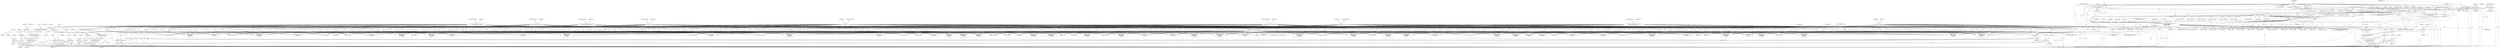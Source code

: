 digraph "0_file_447558595a3650db2886cd2f416ad0beba965801@pointer" {
"1001033" [label="(Call,p->h + off)"];
"1000376" [label="(Call,off = (int32_t)((q->hl[1]<<24)|(q->hl[0]<<16)|\n\t\t\t\t\t\t (q->hl[3]<<8)|(q->hl[2])))"];
"1000378" [label="(Call,(int32_t)((q->hl[1]<<24)|(q->hl[0]<<16)|\n\t\t\t\t\t\t (q->hl[3]<<8)|(q->hl[2])))"];
"1000380" [label="(Call,(q->hl[1]<<24)|(q->hl[0]<<16)|\n\t\t\t\t\t\t (q->hl[3]<<8)|(q->hl[2]))"];
"1000381" [label="(Call,q->hl[1]<<24)"];
"1000388" [label="(Call,(q->hl[0]<<16)|\n\t\t\t\t\t\t (q->hl[3]<<8)|(q->hl[2]))"];
"1000389" [label="(Call,q->hl[0]<<16)"];
"1000396" [label="(Call,(q->hl[3]<<8)|(q->hl[2]))"];
"1000397" [label="(Call,q->hl[3]<<8)"];
"1000252" [label="(Call,off = q->h)"];
"1000225" [label="(Call,off = m->in_offset)"];
"1000305" [label="(Call,off = (int32_t)((q->hl[0]<<24)|(q->hl[1]<<16)|\n\t\t\t\t\t\t (q->hl[2]<<8)|(q->hl[3])))"];
"1000307" [label="(Call,(int32_t)((q->hl[0]<<24)|(q->hl[1]<<16)|\n\t\t\t\t\t\t (q->hl[2]<<8)|(q->hl[3])))"];
"1000309" [label="(Call,(q->hl[0]<<24)|(q->hl[1]<<16)|\n\t\t\t\t\t\t (q->hl[2]<<8)|(q->hl[3]))"];
"1000310" [label="(Call,q->hl[0]<<24)"];
"1000317" [label="(Call,(q->hl[1]<<16)|\n\t\t\t\t\t\t (q->hl[2]<<8)|(q->hl[3]))"];
"1000318" [label="(Call,q->hl[1]<<16)"];
"1000325" [label="(Call,(q->hl[2]<<8)|(q->hl[3]))"];
"1000326" [label="(Call,q->hl[2]<<8)"];
"1000341" [label="(Call,off = (int32_t)((q->hl[3]<<24)|(q->hl[2]<<16)|\n\t\t\t\t\t\t (q->hl[1]<<8)|(q->hl[0])))"];
"1000343" [label="(Call,(int32_t)((q->hl[3]<<24)|(q->hl[2]<<16)|\n\t\t\t\t\t\t (q->hl[1]<<8)|(q->hl[0])))"];
"1000345" [label="(Call,(q->hl[3]<<24)|(q->hl[2]<<16)|\n\t\t\t\t\t\t (q->hl[1]<<8)|(q->hl[0]))"];
"1000346" [label="(Call,q->hl[3]<<24)"];
"1000353" [label="(Call,(q->hl[2]<<16)|\n\t\t\t\t\t\t (q->hl[1]<<8)|(q->hl[0]))"];
"1000354" [label="(Call,q->hl[2]<<16)"];
"1000361" [label="(Call,(q->hl[1]<<8)|(q->hl[0]))"];
"1000362" [label="(Call,q->hl[1]<<8)"];
"1000418" [label="(Call,fprintf(stderr, \"indirect offs=%u\n\", off))"];
"1000193" [label="(Call,fprintf(stderr, \"mget(type=%d, flag=%x, offset=%u, o=%zu, \"\n\t\t    \"nbytes=%zu, count=%u)\n\", m->type, m->flag, offset, o,\n\t\t    nbytes, count))"];
"1000158" [label="(Call,mcopy(ms, p, m->type, m->flag & INDIR, s, (uint32_t)(offset + o),\n\t    (uint32_t)nbytes, count))"];
"1000104" [label="(MethodParameterIn,struct magic_set *ms)"];
"1000137" [label="(Call,*p = &ms->ms_value)"];
"1000164" [label="(Call,m->flag & INDIR)"];
"1000105" [label="(MethodParameterIn,const unsigned char *s)"];
"1000170" [label="(Call,(uint32_t)(offset + o))"];
"1000120" [label="(Call,offset = ms->offset)"];
"1000108" [label="(MethodParameterIn,size_t o)"];
"1000175" [label="(Call,(uint32_t)nbytes)"];
"1000107" [label="(MethodParameterIn,size_t nbytes)"];
"1000126" [label="(Call,count = m->str_range)"];
"1000245" [label="(Call,off = q->b)"];
"1000278" [label="(Call,off = (short)((q->hs[1]<<8)|(q->hs[0])))"];
"1000280" [label="(Call,(short)((q->hs[1]<<8)|(q->hs[0])))"];
"1000282" [label="(Call,(q->hs[1]<<8)|(q->hs[0]))"];
"1000283" [label="(Call,q->hs[1]<<8)"];
"1000259" [label="(Call,off = (short)((q->hs[0]<<8)|(q->hs[1])))"];
"1000261" [label="(Call,(short)((q->hs[0]<<8)|(q->hs[1])))"];
"1000263" [label="(Call,(q->hs[0]<<8)|(q->hs[1]))"];
"1000264" [label="(Call,q->hs[0]<<8)"];
"1000297" [label="(Call,off = q->l)"];
"1000292" [label="(Identifier,q)"];
"1002474" [label="(Call,nbytes < (offset + 4))"];
"1000326" [label="(Call,q->hl[2]<<8)"];
"1001006" [label="(Call,p->h & off)"];
"1001192" [label="(Call,(int32_t)((p->hl[0]<<24)|\n\t\t\t\t\t\t\t (p->hl[1]<<16)|\n\t\t\t\t\t\t\t (p->hl[2]<<8)|\n\t\t\t\t\t\t\t (p->hl[3])) ^\n\t\t\t\t\t\t off)"];
"1000243" [label="(Block,)"];
"1001956" [label="(Call,(int32_t)((p->hl[1]<<24)|\n\t\t\t\t\t\t\t (p->hl[0]<<16)|\n\t\t\t\t\t\t\t (p->hl[3]<<8)|\n\t\t\t\t\t\t\t (p->hl[2])) +\n\t\t\t\t\t\t off)"];
"1000128" [label="(Call,m->str_range)"];
"1002208" [label="(Call,p->l & off)"];
"1000311" [label="(Call,q->hl[0])"];
"1000362" [label="(Call,q->hl[1]<<8)"];
"1000257" [label="(ControlStructure,break;)"];
"1000273" [label="(Identifier,q)"];
"1000610" [label="(Call,(short)((p->hs[0]<<8)|\n\t\t\t\t\t\t\t (p->hs[1])) ^\n\t\t\t\t\t\t off)"];
"1000137" [label="(Call,*p = &ms->ms_value)"];
"1001098" [label="(Call,nbytes < (offset + 4))"];
"1000270" [label="(Literal,8)"];
"1000381" [label="(Call,q->hl[1]<<24)"];
"1000652" [label="(Call,(short)((p->hs[0]<<8)|\n\t\t\t\t\t\t\t (p->hs[1])) -\n\t\t\t\t\t\t off)"];
"1000380" [label="(Call,(q->hl[1]<<24)|(q->hl[0]<<16)|\n\t\t\t\t\t\t (q->hl[3]<<8)|(q->hl[2]))"];
"1000117" [label="(Block,)"];
"1002510" [label="(Call,nbytes < offset)"];
"1000210" [label="(Call,(void *)p)"];
"1000290" [label="(Call,q->hs[0])"];
"1000271" [label="(Call,q->hs[1])"];
"1000390" [label="(Call,q->hl[0])"];
"1000346" [label="(Call,q->hl[3]<<24)"];
"1001069" [label="(Call,p->h % off)"];
"1001459" [label="(Call,nbytes < offset)"];
"1002756" [label="(MethodReturn,RET)"];
"1000404" [label="(Call,q->hl[2])"];
"1002244" [label="(Call,p->l - off)"];
"1002706" [label="(Call,offset + o)"];
"1000511" [label="(Call,p->b / off)"];
"1000178" [label="(Identifier,count)"];
"1000410" [label="(ControlStructure,if ((ms->flags & MAGIC_DEBUG) != 0))"];
"1002672" [label="(Call,file_error(ms, 0, \"cannot find entry `%s'\", sbuf))"];
"1001667" [label="(Call,(int32_t)((p->hl[3]<<24)|\n\t\t\t\t\t\t\t (p->hl[2]<<16)|\n\t\t\t\t\t\t\t (p->hl[1]<<8)|\n\t\t\t\t\t\t\t (p->hl[0])) *\n\t\t\t\t\t\t off)"];
"1001519" [label="(Call,(int32_t)((p->hl[3]<<24)|\n\t\t\t\t\t\t\t (p->hl[2]<<16)|\n\t\t\t\t\t\t\t (p->hl[1]<<8)|\n\t\t\t\t\t\t\t (p->hl[0])) |\n\t\t\t\t\t\t off)"];
"1000146" [label="(Identifier,recursion_level)"];
"1000265" [label="(Call,q->hs[0])"];
"1000850" [label="(Call,(short)((p->hs[1]<<8)|\n\t\t\t\t\t\t\t (p->hs[0])) +\n\t\t\t\t\t\t off)"];
"1000233" [label="(Identifier,m)"];
"1000195" [label="(Literal,\"mget(type=%d, flag=%x, offset=%u, o=%zu, \"\n\t\t    \"nbytes=%zu, count=%u)\n\")"];
"1002623" [label="(Call,file_printf(ms, \"%s\", rbuf))"];
"1002608" [label="(Call,file_printf(ms, F(m->desc, \"%u\"), offset))"];
"1002233" [label="(Call,offset = p->l + off)"];
"1000306" [label="(Identifier,off)"];
"1002488" [label="(Call,offset + 8)"];
"1000170" [label="(Call,(uint32_t)(offset + o))"];
"1000484" [label="(Call,p->b + off)"];
"1000395" [label="(Literal,16)"];
"1002729" [label="(Call,file_printf(ms, \"%s\", m->desc))"];
"1000352" [label="(Literal,24)"];
"1002226" [label="(Call,p->l ^ off)"];
"1001095" [label="(Call,nbytes < offset)"];
"1001024" [label="(Call,p->h ^ off)"];
"1000227" [label="(Call,m->in_offset)"];
"1000568" [label="(Call,(short)((p->hs[0]<<8)|\n\t\t\t\t\t\t\t (p->hs[1])) &\n\t\t\t\t\t\t off)"];
"1001037" [label="(Identifier,off)"];
"1000325" [label="(Call,(q->hl[2]<<8)|(q->hl[3]))"];
"1000983" [label="(Call,nbytes < offset)"];
"1001340" [label="(Call,(int32_t)((p->hl[0]<<24)|\n\t\t\t\t\t\t\t (p->hl[1]<<16)|\n\t\t\t\t\t\t\t (p->hl[2]<<8)|\n\t\t\t\t\t\t\t (p->hl[3])) /\n\t\t\t\t\t\t off)"];
"1000126" [label="(Call,count = m->str_range)"];
"1000321" [label="(Identifier,q)"];
"1000319" [label="(Call,q->hl[1])"];
"1000247" [label="(Call,q->b)"];
"1001630" [label="(Call,(int32_t)((p->hl[3]<<24)|\n\t\t\t\t\t\t\t (p->hl[2]<<16)|\n\t\t\t\t\t\t\t (p->hl[1]<<8)|\n\t\t\t\t\t\t\t (p->hl[0])) -\n\t\t\t\t\t\t off)"];
"1002476" [label="(Call,offset + 4)"];
"1001825" [label="(Call,nbytes < (offset + 4))"];
"1000335" [label="(Identifier,q)"];
"1000177" [label="(Identifier,nbytes)"];
"1000297" [label="(Call,off = q->l)"];
"1000252" [label="(Call,off = q->h)"];
"1000398" [label="(Call,q->hl[3])"];
"1000371" [label="(Identifier,q)"];
"1002440" [label="(Call,offset + 1)"];
"1002217" [label="(Call,p->l | off)"];
"1000205" [label="(Identifier,count)"];
"1000206" [label="(Call,mdebug(offset, (char *)(void *)p, sizeof(union VALUETYPE)))"];
"1001118" [label="(Call,(int32_t)((p->hl[0]<<24)|\n\t\t\t\t\t\t\t (p->hl[1]<<16)|\n\t\t\t\t\t\t\t (p->hl[2]<<8)|\n\t\t\t\t\t\t\t (p->hl[3])) &\n\t\t\t\t\t\t off)"];
"1001060" [label="(Call,p->h / off)"];
"1001377" [label="(Call,(int32_t)((p->hl[0]<<24)|\n\t\t\t\t\t\t\t (p->hl[1]<<16)|\n\t\t\t\t\t\t\t (p->hl[2]<<8)|\n\t\t\t\t\t\t\t (p->hl[3])) %\n\t\t\t\t\t\t off)"];
"1000520" [label="(Call,p->b % off)"];
"1002104" [label="(Call,(int32_t)((p->hl[1]<<24)|\n\t\t\t\t\t\t\t (p->hl[0]<<16)|\n\t\t\t\t\t\t\t (p->hl[3]<<8)|\n\t\t\t\t\t\t\t (p->hl[2])) %\n\t\t\t\t\t\t off)"];
"1000120" [label="(Call,offset = ms->offset)"];
"1000161" [label="(Call,m->type)"];
"1000406" [label="(Identifier,q)"];
"1000164" [label="(Call,m->flag & INDIR)"];
"1000787" [label="(Call,(short)((p->hs[1]<<8)|\n\t\t\t\t\t\t\t (p->hs[0])) &\n\t\t\t\t\t\t off)"];
"1000457" [label="(Call,p->b & off)"];
"1000309" [label="(Call,(q->hl[0]<<24)|(q->hl[1]<<16)|\n\t\t\t\t\t\t (q->hl[2]<<8)|(q->hl[3]))"];
"1000160" [label="(Identifier,p)"];
"1000169" [label="(Identifier,s)"];
"1000631" [label="(Call,(short)((p->hs[0]<<8)|\n\t\t\t\t\t\t\t (p->hs[1])) +\n\t\t\t\t\t\t off)"];
"1000848" [label="(Call,offset = (short)((p->hs[1]<<8)|\n\t\t\t\t\t\t\t (p->hs[0])) +\n\t\t\t\t\t\t off)"];
"1002271" [label="(Call,p->l % off)"];
"1000548" [label="(Call,nbytes < (offset + 2))"];
"1000264" [label="(Call,q->hs[0]<<8)"];
"1000245" [label="(Call,off = q->b)"];
"1002438" [label="(Call,nbytes < (offset + 1))"];
"1002486" [label="(Call,nbytes < (offset + 8))"];
"1000341" [label="(Call,off = (int32_t)((q->hl[3]<<24)|(q->hl[2]<<16)|\n\t\t\t\t\t\t (q->hl[1]<<8)|(q->hl[0])))"];
"1002067" [label="(Call,(int32_t)((p->hl[1]<<24)|\n\t\t\t\t\t\t\t (p->hl[0]<<16)|\n\t\t\t\t\t\t\t (p->hl[3]<<8)|\n\t\t\t\t\t\t\t (p->hl[2])) /\n\t\t\t\t\t\t off)"];
"1002696" [label="(Call,match(ms, ml.magic, ml.nmagic, s, nbytes, offset + o,\n\t\t    mode, text, flip, recursion_level, printed_something,\n\t\t    need_separator, returnval))"];
"1001155" [label="(Call,(int32_t)((p->hl[0]<<24)|\n\t\t\t\t\t\t\t (p->hl[1]<<16)|\n\t\t\t\t\t\t\t (p->hl[2]<<8)|\n\t\t\t\t\t\t\t (p->hl[3])) |\n\t\t\t\t\t\t off)"];
"1000168" [label="(Identifier,INDIR)"];
"1001051" [label="(Call,p->h * off)"];
"1002188" [label="(Call,nbytes < (offset + 4))"];
"1001462" [label="(Call,nbytes < (offset + 4))"];
"1000149" [label="(Call,file_error(ms, 0, \"recursion nesting exceeded\"))"];
"1000400" [label="(Identifier,q)"];
"1001993" [label="(Call,(int32_t)((p->hl[1]<<24)|\n\t\t\t\t\t\t\t (p->hl[0]<<16)|\n\t\t\t\t\t\t\t (p->hl[3]<<8)|\n\t\t\t\t\t\t\t (p->hl[2])) -\n\t\t\t\t\t\t off)"];
"1000226" [label="(Identifier,off)"];
"1000365" [label="(Identifier,q)"];
"1000263" [label="(Call,(q->hs[0]<<8)|(q->hs[1]))"];
"1000343" [label="(Call,(int32_t)((q->hl[3]<<24)|(q->hl[2]<<16)|\n\t\t\t\t\t\t (q->hl[1]<<8)|(q->hl[0])))"];
"1000192" [label="(Block,)"];
"1002551" [label="(Call,s + offset)"];
"1000260" [label="(Identifier,off)"];
"1001227" [label="(Call,offset = (int32_t)((p->hl[0]<<24)|\n\t\t\t\t\t\t\t (p->hl[1]<<16)|\n\t\t\t\t\t\t\t (p->hl[2]<<8)|\n\t\t\t\t\t\t\t (p->hl[3])) +\n\t\t\t\t\t\t off)"];
"1000361" [label="(Call,(q->hl[1]<<8)|(q->hl[0]))"];
"1002518" [label="(Call,nbytes < offset)"];
"1002185" [label="(Call,nbytes < offset)"];
"1000378" [label="(Call,(int32_t)((q->hl[1]<<24)|(q->hl[0]<<16)|\n\t\t\t\t\t\t (q->hl[3]<<8)|(q->hl[2])))"];
"1000310" [label="(Call,q->hl[0]<<24)"];
"1001591" [label="(Call,offset = (int32_t)((p->hl[3]<<24)|\n\t\t\t\t\t\t\t (p->hl[2]<<16)|\n\t\t\t\t\t\t\t (p->hl[1]<<8)|\n\t\t\t\t\t\t\t (p->hl[0])) +\n\t\t\t\t\t\t off)"];
"1000318" [label="(Call,q->hl[1]<<16)"];
"1000279" [label="(Identifier,off)"];
"1000482" [label="(Call,offset = p->b + off)"];
"1000387" [label="(Literal,24)"];
"1000175" [label="(Call,(uint32_t)nbytes)"];
"1000250" [label="(ControlStructure,break;)"];
"1001556" [label="(Call,(int32_t)((p->hl[3]<<24)|\n\t\t\t\t\t\t\t (p->hl[2]<<16)|\n\t\t\t\t\t\t\t (p->hl[1]<<8)|\n\t\t\t\t\t\t\t (p->hl[0])) ^\n\t\t\t\t\t\t off)"];
"1002567" [label="(Call,fprintf(stderr, \"indirect @offs=%u[%d]\n\", offset, rv))"];
"1000437" [label="(Call,nbytes < (offset + 1))"];
"1000345" [label="(Call,(q->hl[3]<<24)|(q->hl[2]<<16)|\n\t\t\t\t\t\t (q->hl[1]<<8)|(q->hl[0]))"];
"1000475" [label="(Call,p->b ^ off)"];
"1000122" [label="(Call,ms->offset)"];
"1001033" [label="(Call,p->h + off)"];
"1002345" [label="(Call,offset += ms->c.li[cont_level-1].off)"];
"1002030" [label="(Call,(int32_t)((p->hl[1]<<24)|\n\t\t\t\t\t\t\t (p->hl[0]<<16)|\n\t\t\t\t\t\t\t (p->hl[3]<<8)|\n\t\t\t\t\t\t\t (p->hl[2])) *\n\t\t\t\t\t\t off)"];
"1001882" [label="(Call,(int32_t)((p->hl[1]<<24)|\n\t\t\t\t\t\t\t (p->hl[0]<<16)|\n\t\t\t\t\t\t\t (p->hl[3]<<8)|\n\t\t\t\t\t\t\t (p->hl[2])) |\n\t\t\t\t\t\t off)"];
"1001954" [label="(Call,offset = (int32_t)((p->hl[1]<<24)|\n\t\t\t\t\t\t\t (p->hl[0]<<16)|\n\t\t\t\t\t\t\t (p->hl[3]<<8)|\n\t\t\t\t\t\t\t (p->hl[2])) +\n\t\t\t\t\t\t off)"];
"1000360" [label="(Literal,16)"];
"1000767" [label="(Call,nbytes < (offset + 2))"];
"1000629" [label="(Call,offset = (short)((p->hs[0]<<8)|\n\t\t\t\t\t\t\t (p->hs[1])) +\n\t\t\t\t\t\t off)"];
"1000545" [label="(Call,nbytes < offset)"];
"1000157" [label="(Call,mcopy(ms, p, m->type, m->flag & INDIR, s, (uint32_t)(offset + o),\n\t    (uint32_t)nbytes, count) == -1)"];
"1000104" [label="(MethodParameterIn,struct magic_set *ms)"];
"1000934" [label="(Call,(short)((p->hs[1]<<8)|\n\t\t\t\t\t\t\t (p->hs[0])) %\n\t\t\t\t\t\t off)"];
"1000204" [label="(Identifier,nbytes)"];
"1000305" [label="(Call,off = (int32_t)((q->hl[0]<<24)|(q->hl[1]<<16)|\n\t\t\t\t\t\t (q->hl[2]<<8)|(q->hl[3])))"];
"1000829" [label="(Call,(short)((p->hs[1]<<8)|\n\t\t\t\t\t\t\t (p->hs[0])) ^\n\t\t\t\t\t\t off)"];
"1000108" [label="(MethodParameterIn,size_t o)"];
"1001822" [label="(Call,nbytes < offset)"];
"1000354" [label="(Call,q->hl[2]<<16)"];
"1002235" [label="(Call,p->l + off)"];
"1000289" [label="(Literal,8)"];
"1000409" [label="(ControlStructure,break;)"];
"1000376" [label="(Call,off = (int32_t)((q->hl[1]<<24)|(q->hl[0]<<16)|\n\t\t\t\t\t\t (q->hl[3]<<8)|(q->hl[2])))"];
"1002638" [label="(Call,nbytes < offset)"];
"1000299" [label="(Call,q->l)"];
"1000107" [label="(MethodParameterIn,size_t nbytes)"];
"1001229" [label="(Call,(int32_t)((p->hl[0]<<24)|\n\t\t\t\t\t\t\t (p->hl[1]<<16)|\n\t\t\t\t\t\t\t (p->hl[2]<<8)|\n\t\t\t\t\t\t\t (p->hl[3])) +\n\t\t\t\t\t\t off)"];
"1001704" [label="(Call,(int32_t)((p->hl[3]<<24)|\n\t\t\t\t\t\t\t (p->hl[2]<<16)|\n\t\t\t\t\t\t\t (p->hl[1]<<8)|\n\t\t\t\t\t\t\t (p->hl[0])) /\n\t\t\t\t\t\t off)"];
"1000421" [label="(Identifier,off)"];
"1000127" [label="(Identifier,count)"];
"1001015" [label="(Call,p->h | off)"];
"1000282" [label="(Call,(q->hs[1]<<8)|(q->hs[0]))"];
"1000347" [label="(Call,q->hl[3])"];
"1000329" [label="(Identifier,q)"];
"1000253" [label="(Identifier,off)"];
"1000338" [label="(ControlStructure,break;)"];
"1001845" [label="(Call,(int32_t)((p->hl[1]<<24)|\n\t\t\t\t\t\t\t (p->hl[0]<<16)|\n\t\t\t\t\t\t\t (p->hl[3]<<8)|\n\t\t\t\t\t\t\t (p->hl[2])) &\n\t\t\t\t\t\t off)"];
"1000283" [label="(Call,q->hs[1]<<8)"];
"1000368" [label="(Literal,8)"];
"1000280" [label="(Call,(short)((q->hs[1]<<8)|(q->hs[0])))"];
"1000715" [label="(Call,(short)((p->hs[0]<<8)|\n\t\t\t\t\t\t\t (p->hs[1])) %\n\t\t\t\t\t\t off)"];
"1000420" [label="(Literal,\"indirect offs=%u\n\")"];
"1000276" [label="(ControlStructure,break;)"];
"1000317" [label="(Call,(q->hl[1]<<16)|\n\t\t\t\t\t\t (q->hl[2]<<8)|(q->hl[3]))"];
"1000105" [label="(MethodParameterIn,const unsigned char *s)"];
"1000259" [label="(Call,off = (short)((q->hs[0]<<8)|(q->hs[1])))"];
"1000158" [label="(Call,mcopy(ms, p, m->type, m->flag & INDIR, s, (uint32_t)(offset + o),\n\t    (uint32_t)nbytes, count))"];
"1002262" [label="(Call,p->l / off)"];
"1001042" [label="(Call,p->h - off)"];
"1000403" [label="(Literal,8)"];
"1000389" [label="(Call,q->hl[0]<<16)"];
"1002748" [label="(Call,mconvert(ms, m, flip))"];
"1000121" [label="(Identifier,offset)"];
"1000342" [label="(Identifier,off)"];
"1000392" [label="(Identifier,q)"];
"1000324" [label="(Literal,16)"];
"1000369" [label="(Call,q->hl[0])"];
"1000254" [label="(Call,q->h)"];
"1000278" [label="(Call,off = (short)((q->hs[1]<<8)|(q->hs[0])))"];
"1000327" [label="(Call,q->hl[2])"];
"1000139" [label="(Call,&ms->ms_value)"];
"1002549" [label="(Call,file_softmagic(ms, s + offset, nbytes - offset,\n\t\t    BINTEST, text))"];
"1000388" [label="(Call,(q->hl[0]<<16)|\n\t\t\t\t\t\t (q->hl[3]<<8)|(q->hl[2]))"];
"1002554" [label="(Call,nbytes - offset)"];
"1000913" [label="(Call,(short)((p->hs[1]<<8)|\n\t\t\t\t\t\t\t (p->hs[0])) /\n\t\t\t\t\t\t off)"];
"1000382" [label="(Call,q->hl[1])"];
"1000307" [label="(Call,(int32_t)((q->hl[0]<<24)|(q->hl[1]<<16)|\n\t\t\t\t\t\t (q->hl[2]<<8)|(q->hl[3])))"];
"1000196" [label="(Call,m->type)"];
"1001741" [label="(Call,(int32_t)((p->hl[3]<<24)|\n\t\t\t\t\t\t\t (p->hl[2]<<16)|\n\t\t\t\t\t\t\t (p->hl[1]<<8)|\n\t\t\t\t\t\t\t (p->hl[0])) %\n\t\t\t\t\t\t off)"];
"1000355" [label="(Call,q->hl[2])"];
"1000374" [label="(ControlStructure,break;)"];
"1000316" [label="(Literal,24)"];
"1001593" [label="(Call,(int32_t)((p->hl[3]<<24)|\n\t\t\t\t\t\t\t (p->hl[2]<<16)|\n\t\t\t\t\t\t\t (p->hl[1]<<8)|\n\t\t\t\t\t\t\t (p->hl[0])) +\n\t\t\t\t\t\t off)"];
"1000246" [label="(Identifier,off)"];
"1001034" [label="(Call,p->h)"];
"1002498" [label="(Call,nbytes < (offset + m->vallen))"];
"1000424" [label="(Identifier,in_type)"];
"1001919" [label="(Call,(int32_t)((p->hl[1]<<24)|\n\t\t\t\t\t\t\t (p->hl[0]<<16)|\n\t\t\t\t\t\t\t (p->hl[3]<<8)|\n\t\t\t\t\t\t\t (p->hl[2])) ^\n\t\t\t\t\t\t off)"];
"1000223" [label="(Block,)"];
"1000194" [label="(Identifier,stderr)"];
"1000332" [label="(Literal,8)"];
"1000180" [label="(Literal,1)"];
"1000284" [label="(Call,q->hs[1])"];
"1000225" [label="(Call,off = m->in_offset)"];
"1000502" [label="(Call,p->b * off)"];
"1000694" [label="(Call,(short)((p->hs[0]<<8)|\n\t\t\t\t\t\t\t (p->hs[1])) /\n\t\t\t\t\t\t off)"];
"1002664" [label="(Call,file_magicfind(ms, sbuf, &ml))"];
"1000295" [label="(ControlStructure,break;)"];
"1000165" [label="(Call,m->flag)"];
"1000466" [label="(Call,p->b | off)"];
"1000871" [label="(Call,(short)((p->hs[1]<<8)|\n\t\t\t\t\t\t\t (p->hs[0])) -\n\t\t\t\t\t\t off)"];
"1000353" [label="(Call,(q->hl[2]<<16)|\n\t\t\t\t\t\t (q->hl[1]<<8)|(q->hl[0]))"];
"1000418" [label="(Call,fprintf(stderr, \"indirect offs=%u\n\", off))"];
"1000589" [label="(Call,(short)((p->hs[0]<<8)|\n\t\t\t\t\t\t\t (p->hs[1])) |\n\t\t\t\t\t\t off)"];
"1002253" [label="(Call,p->l * off)"];
"1000138" [label="(Identifier,p)"];
"1000203" [label="(Identifier,o)"];
"1000298" [label="(Identifier,off)"];
"1001303" [label="(Call,(int32_t)((p->hl[0]<<24)|\n\t\t\t\t\t\t\t (p->hl[1]<<16)|\n\t\t\t\t\t\t\t (p->hl[2]<<8)|\n\t\t\t\t\t\t\t (p->hl[3])) *\n\t\t\t\t\t\t off)"];
"1000892" [label="(Call,(short)((p->hs[1]<<8)|\n\t\t\t\t\t\t\t (p->hs[0])) *\n\t\t\t\t\t\t off)"];
"1001266" [label="(Call,(int32_t)((p->hl[0]<<24)|\n\t\t\t\t\t\t\t (p->hl[1]<<16)|\n\t\t\t\t\t\t\t (p->hl[2]<<8)|\n\t\t\t\t\t\t\t (p->hl[3])) -\n\t\t\t\t\t\t off)"];
"1000396" [label="(Call,(q->hl[3]<<8)|(q->hl[2]))"];
"1000419" [label="(Identifier,stderr)"];
"1002390" [label="(Call,mcopy(ms, p, m->type, 0, s, offset, nbytes, count))"];
"1002450" [label="(Call,nbytes < (offset + 2))"];
"1000207" [label="(Identifier,offset)"];
"1000159" [label="(Identifier,ms)"];
"1000764" [label="(Call,nbytes < offset)"];
"1000377" [label="(Identifier,off)"];
"1000986" [label="(Call,nbytes < (offset + 2))"];
"1000397" [label="(Call,q->hl[3]<<8)"];
"1000202" [label="(Identifier,offset)"];
"1002452" [label="(Call,offset + 2)"];
"1001482" [label="(Call,(int32_t)((p->hl[3]<<24)|\n\t\t\t\t\t\t\t (p->hl[2]<<16)|\n\t\t\t\t\t\t\t (p->hl[1]<<8)|\n\t\t\t\t\t\t\t (p->hl[0])) &\n\t\t\t\t\t\t off)"];
"1000493" [label="(Call,p->b - off)"];
"1000808" [label="(Call,(short)((p->hs[1]<<8)|\n\t\t\t\t\t\t\t (p->hs[0])) |\n\t\t\t\t\t\t off)"];
"1000434" [label="(Call,nbytes < offset)"];
"1001031" [label="(Call,offset = p->h + off)"];
"1000261" [label="(Call,(short)((q->hs[0]<<8)|(q->hs[1])))"];
"1000357" [label="(Identifier,q)"];
"1000333" [label="(Call,q->hl[3])"];
"1000218" [label="(Call,m->flag & INDIR)"];
"1000673" [label="(Call,(short)((p->hs[0]<<8)|\n\t\t\t\t\t\t\t (p->hs[1])) *\n\t\t\t\t\t\t off)"];
"1002306" [label="(Call,offset >>  0)"];
"1000172" [label="(Call,offset + o)"];
"1002500" [label="(Call,offset + m->vallen)"];
"1000199" [label="(Call,m->flag)"];
"1000363" [label="(Call,q->hl[1])"];
"1000193" [label="(Call,fprintf(stderr, \"mget(type=%d, flag=%x, offset=%u, o=%zu, \"\n\t\t    \"nbytes=%zu, count=%u)\n\", m->type, m->flag, offset, o,\n\t\t    nbytes, count))"];
"1002384" [label="(Call,fprintf(stderr, \"indirect +offs=%u\n\", offset))"];
"1000302" [label="(ControlStructure,break;)"];
"1002371" [label="(Call,fprintf(stderr,\n\t\t\t\t\t    \"indirect *zero* offset\n\"))"];
"1001033" -> "1001031"  [label="AST: "];
"1001033" -> "1001037"  [label="CFG: "];
"1001034" -> "1001033"  [label="AST: "];
"1001037" -> "1001033"  [label="AST: "];
"1001031" -> "1001033"  [label="CFG: "];
"1001033" -> "1002756"  [label="DDG: "];
"1001033" -> "1002756"  [label="DDG: "];
"1000376" -> "1001033"  [label="DDG: "];
"1000252" -> "1001033"  [label="DDG: "];
"1000225" -> "1001033"  [label="DDG: "];
"1000305" -> "1001033"  [label="DDG: "];
"1000341" -> "1001033"  [label="DDG: "];
"1000418" -> "1001033"  [label="DDG: "];
"1000245" -> "1001033"  [label="DDG: "];
"1000278" -> "1001033"  [label="DDG: "];
"1000259" -> "1001033"  [label="DDG: "];
"1000297" -> "1001033"  [label="DDG: "];
"1000376" -> "1000243"  [label="AST: "];
"1000376" -> "1000378"  [label="CFG: "];
"1000377" -> "1000376"  [label="AST: "];
"1000378" -> "1000376"  [label="AST: "];
"1000409" -> "1000376"  [label="CFG: "];
"1000376" -> "1002756"  [label="DDG: "];
"1000376" -> "1002756"  [label="DDG: "];
"1000378" -> "1000376"  [label="DDG: "];
"1000376" -> "1000418"  [label="DDG: "];
"1000376" -> "1000457"  [label="DDG: "];
"1000376" -> "1000466"  [label="DDG: "];
"1000376" -> "1000475"  [label="DDG: "];
"1000376" -> "1000482"  [label="DDG: "];
"1000376" -> "1000484"  [label="DDG: "];
"1000376" -> "1000493"  [label="DDG: "];
"1000376" -> "1000502"  [label="DDG: "];
"1000376" -> "1000511"  [label="DDG: "];
"1000376" -> "1000520"  [label="DDG: "];
"1000376" -> "1000568"  [label="DDG: "];
"1000376" -> "1000589"  [label="DDG: "];
"1000376" -> "1000610"  [label="DDG: "];
"1000376" -> "1000629"  [label="DDG: "];
"1000376" -> "1000631"  [label="DDG: "];
"1000376" -> "1000652"  [label="DDG: "];
"1000376" -> "1000673"  [label="DDG: "];
"1000376" -> "1000694"  [label="DDG: "];
"1000376" -> "1000715"  [label="DDG: "];
"1000376" -> "1000787"  [label="DDG: "];
"1000376" -> "1000808"  [label="DDG: "];
"1000376" -> "1000829"  [label="DDG: "];
"1000376" -> "1000848"  [label="DDG: "];
"1000376" -> "1000850"  [label="DDG: "];
"1000376" -> "1000871"  [label="DDG: "];
"1000376" -> "1000892"  [label="DDG: "];
"1000376" -> "1000913"  [label="DDG: "];
"1000376" -> "1000934"  [label="DDG: "];
"1000376" -> "1001006"  [label="DDG: "];
"1000376" -> "1001015"  [label="DDG: "];
"1000376" -> "1001024"  [label="DDG: "];
"1000376" -> "1001031"  [label="DDG: "];
"1000376" -> "1001042"  [label="DDG: "];
"1000376" -> "1001051"  [label="DDG: "];
"1000376" -> "1001060"  [label="DDG: "];
"1000376" -> "1001069"  [label="DDG: "];
"1000376" -> "1001118"  [label="DDG: "];
"1000376" -> "1001155"  [label="DDG: "];
"1000376" -> "1001192"  [label="DDG: "];
"1000376" -> "1001227"  [label="DDG: "];
"1000376" -> "1001229"  [label="DDG: "];
"1000376" -> "1001266"  [label="DDG: "];
"1000376" -> "1001303"  [label="DDG: "];
"1000376" -> "1001340"  [label="DDG: "];
"1000376" -> "1001377"  [label="DDG: "];
"1000376" -> "1001482"  [label="DDG: "];
"1000376" -> "1001519"  [label="DDG: "];
"1000376" -> "1001556"  [label="DDG: "];
"1000376" -> "1001591"  [label="DDG: "];
"1000376" -> "1001593"  [label="DDG: "];
"1000376" -> "1001630"  [label="DDG: "];
"1000376" -> "1001667"  [label="DDG: "];
"1000376" -> "1001704"  [label="DDG: "];
"1000376" -> "1001741"  [label="DDG: "];
"1000376" -> "1001845"  [label="DDG: "];
"1000376" -> "1001882"  [label="DDG: "];
"1000376" -> "1001919"  [label="DDG: "];
"1000376" -> "1001954"  [label="DDG: "];
"1000376" -> "1001956"  [label="DDG: "];
"1000376" -> "1001993"  [label="DDG: "];
"1000376" -> "1002030"  [label="DDG: "];
"1000376" -> "1002067"  [label="DDG: "];
"1000376" -> "1002104"  [label="DDG: "];
"1000376" -> "1002208"  [label="DDG: "];
"1000376" -> "1002217"  [label="DDG: "];
"1000376" -> "1002226"  [label="DDG: "];
"1000376" -> "1002233"  [label="DDG: "];
"1000376" -> "1002235"  [label="DDG: "];
"1000376" -> "1002244"  [label="DDG: "];
"1000376" -> "1002253"  [label="DDG: "];
"1000376" -> "1002262"  [label="DDG: "];
"1000376" -> "1002271"  [label="DDG: "];
"1000378" -> "1000380"  [label="CFG: "];
"1000379" -> "1000378"  [label="AST: "];
"1000380" -> "1000378"  [label="AST: "];
"1000378" -> "1002756"  [label="DDG: "];
"1000380" -> "1000378"  [label="DDG: "];
"1000380" -> "1000378"  [label="DDG: "];
"1000380" -> "1000388"  [label="CFG: "];
"1000381" -> "1000380"  [label="AST: "];
"1000388" -> "1000380"  [label="AST: "];
"1000380" -> "1002756"  [label="DDG: "];
"1000380" -> "1002756"  [label="DDG: "];
"1000381" -> "1000380"  [label="DDG: "];
"1000381" -> "1000380"  [label="DDG: "];
"1000388" -> "1000380"  [label="DDG: "];
"1000388" -> "1000380"  [label="DDG: "];
"1000381" -> "1000387"  [label="CFG: "];
"1000382" -> "1000381"  [label="AST: "];
"1000387" -> "1000381"  [label="AST: "];
"1000392" -> "1000381"  [label="CFG: "];
"1000381" -> "1002756"  [label="DDG: "];
"1000388" -> "1000396"  [label="CFG: "];
"1000389" -> "1000388"  [label="AST: "];
"1000396" -> "1000388"  [label="AST: "];
"1000388" -> "1002756"  [label="DDG: "];
"1000388" -> "1002756"  [label="DDG: "];
"1000389" -> "1000388"  [label="DDG: "];
"1000389" -> "1000388"  [label="DDG: "];
"1000396" -> "1000388"  [label="DDG: "];
"1000396" -> "1000388"  [label="DDG: "];
"1000389" -> "1000395"  [label="CFG: "];
"1000390" -> "1000389"  [label="AST: "];
"1000395" -> "1000389"  [label="AST: "];
"1000400" -> "1000389"  [label="CFG: "];
"1000389" -> "1002756"  [label="DDG: "];
"1000396" -> "1000404"  [label="CFG: "];
"1000397" -> "1000396"  [label="AST: "];
"1000404" -> "1000396"  [label="AST: "];
"1000396" -> "1002756"  [label="DDG: "];
"1000396" -> "1002756"  [label="DDG: "];
"1000397" -> "1000396"  [label="DDG: "];
"1000397" -> "1000396"  [label="DDG: "];
"1000397" -> "1000403"  [label="CFG: "];
"1000398" -> "1000397"  [label="AST: "];
"1000403" -> "1000397"  [label="AST: "];
"1000406" -> "1000397"  [label="CFG: "];
"1000397" -> "1002756"  [label="DDG: "];
"1000252" -> "1000243"  [label="AST: "];
"1000252" -> "1000254"  [label="CFG: "];
"1000253" -> "1000252"  [label="AST: "];
"1000254" -> "1000252"  [label="AST: "];
"1000257" -> "1000252"  [label="CFG: "];
"1000252" -> "1002756"  [label="DDG: "];
"1000252" -> "1002756"  [label="DDG: "];
"1000252" -> "1000418"  [label="DDG: "];
"1000252" -> "1000457"  [label="DDG: "];
"1000252" -> "1000466"  [label="DDG: "];
"1000252" -> "1000475"  [label="DDG: "];
"1000252" -> "1000482"  [label="DDG: "];
"1000252" -> "1000484"  [label="DDG: "];
"1000252" -> "1000493"  [label="DDG: "];
"1000252" -> "1000502"  [label="DDG: "];
"1000252" -> "1000511"  [label="DDG: "];
"1000252" -> "1000520"  [label="DDG: "];
"1000252" -> "1000568"  [label="DDG: "];
"1000252" -> "1000589"  [label="DDG: "];
"1000252" -> "1000610"  [label="DDG: "];
"1000252" -> "1000629"  [label="DDG: "];
"1000252" -> "1000631"  [label="DDG: "];
"1000252" -> "1000652"  [label="DDG: "];
"1000252" -> "1000673"  [label="DDG: "];
"1000252" -> "1000694"  [label="DDG: "];
"1000252" -> "1000715"  [label="DDG: "];
"1000252" -> "1000787"  [label="DDG: "];
"1000252" -> "1000808"  [label="DDG: "];
"1000252" -> "1000829"  [label="DDG: "];
"1000252" -> "1000848"  [label="DDG: "];
"1000252" -> "1000850"  [label="DDG: "];
"1000252" -> "1000871"  [label="DDG: "];
"1000252" -> "1000892"  [label="DDG: "];
"1000252" -> "1000913"  [label="DDG: "];
"1000252" -> "1000934"  [label="DDG: "];
"1000252" -> "1001006"  [label="DDG: "];
"1000252" -> "1001015"  [label="DDG: "];
"1000252" -> "1001024"  [label="DDG: "];
"1000252" -> "1001031"  [label="DDG: "];
"1000252" -> "1001042"  [label="DDG: "];
"1000252" -> "1001051"  [label="DDG: "];
"1000252" -> "1001060"  [label="DDG: "];
"1000252" -> "1001069"  [label="DDG: "];
"1000252" -> "1001118"  [label="DDG: "];
"1000252" -> "1001155"  [label="DDG: "];
"1000252" -> "1001192"  [label="DDG: "];
"1000252" -> "1001227"  [label="DDG: "];
"1000252" -> "1001229"  [label="DDG: "];
"1000252" -> "1001266"  [label="DDG: "];
"1000252" -> "1001303"  [label="DDG: "];
"1000252" -> "1001340"  [label="DDG: "];
"1000252" -> "1001377"  [label="DDG: "];
"1000252" -> "1001482"  [label="DDG: "];
"1000252" -> "1001519"  [label="DDG: "];
"1000252" -> "1001556"  [label="DDG: "];
"1000252" -> "1001591"  [label="DDG: "];
"1000252" -> "1001593"  [label="DDG: "];
"1000252" -> "1001630"  [label="DDG: "];
"1000252" -> "1001667"  [label="DDG: "];
"1000252" -> "1001704"  [label="DDG: "];
"1000252" -> "1001741"  [label="DDG: "];
"1000252" -> "1001845"  [label="DDG: "];
"1000252" -> "1001882"  [label="DDG: "];
"1000252" -> "1001919"  [label="DDG: "];
"1000252" -> "1001954"  [label="DDG: "];
"1000252" -> "1001956"  [label="DDG: "];
"1000252" -> "1001993"  [label="DDG: "];
"1000252" -> "1002030"  [label="DDG: "];
"1000252" -> "1002067"  [label="DDG: "];
"1000252" -> "1002104"  [label="DDG: "];
"1000252" -> "1002208"  [label="DDG: "];
"1000252" -> "1002217"  [label="DDG: "];
"1000252" -> "1002226"  [label="DDG: "];
"1000252" -> "1002233"  [label="DDG: "];
"1000252" -> "1002235"  [label="DDG: "];
"1000252" -> "1002244"  [label="DDG: "];
"1000252" -> "1002253"  [label="DDG: "];
"1000252" -> "1002262"  [label="DDG: "];
"1000252" -> "1002271"  [label="DDG: "];
"1000225" -> "1000223"  [label="AST: "];
"1000225" -> "1000227"  [label="CFG: "];
"1000226" -> "1000225"  [label="AST: "];
"1000227" -> "1000225"  [label="AST: "];
"1000233" -> "1000225"  [label="CFG: "];
"1000225" -> "1002756"  [label="DDG: "];
"1000225" -> "1002756"  [label="DDG: "];
"1000225" -> "1000418"  [label="DDG: "];
"1000225" -> "1000457"  [label="DDG: "];
"1000225" -> "1000466"  [label="DDG: "];
"1000225" -> "1000475"  [label="DDG: "];
"1000225" -> "1000482"  [label="DDG: "];
"1000225" -> "1000484"  [label="DDG: "];
"1000225" -> "1000493"  [label="DDG: "];
"1000225" -> "1000502"  [label="DDG: "];
"1000225" -> "1000511"  [label="DDG: "];
"1000225" -> "1000520"  [label="DDG: "];
"1000225" -> "1000568"  [label="DDG: "];
"1000225" -> "1000589"  [label="DDG: "];
"1000225" -> "1000610"  [label="DDG: "];
"1000225" -> "1000629"  [label="DDG: "];
"1000225" -> "1000631"  [label="DDG: "];
"1000225" -> "1000652"  [label="DDG: "];
"1000225" -> "1000673"  [label="DDG: "];
"1000225" -> "1000694"  [label="DDG: "];
"1000225" -> "1000715"  [label="DDG: "];
"1000225" -> "1000787"  [label="DDG: "];
"1000225" -> "1000808"  [label="DDG: "];
"1000225" -> "1000829"  [label="DDG: "];
"1000225" -> "1000848"  [label="DDG: "];
"1000225" -> "1000850"  [label="DDG: "];
"1000225" -> "1000871"  [label="DDG: "];
"1000225" -> "1000892"  [label="DDG: "];
"1000225" -> "1000913"  [label="DDG: "];
"1000225" -> "1000934"  [label="DDG: "];
"1000225" -> "1001006"  [label="DDG: "];
"1000225" -> "1001015"  [label="DDG: "];
"1000225" -> "1001024"  [label="DDG: "];
"1000225" -> "1001031"  [label="DDG: "];
"1000225" -> "1001042"  [label="DDG: "];
"1000225" -> "1001051"  [label="DDG: "];
"1000225" -> "1001060"  [label="DDG: "];
"1000225" -> "1001069"  [label="DDG: "];
"1000225" -> "1001118"  [label="DDG: "];
"1000225" -> "1001155"  [label="DDG: "];
"1000225" -> "1001192"  [label="DDG: "];
"1000225" -> "1001227"  [label="DDG: "];
"1000225" -> "1001229"  [label="DDG: "];
"1000225" -> "1001266"  [label="DDG: "];
"1000225" -> "1001303"  [label="DDG: "];
"1000225" -> "1001340"  [label="DDG: "];
"1000225" -> "1001377"  [label="DDG: "];
"1000225" -> "1001482"  [label="DDG: "];
"1000225" -> "1001519"  [label="DDG: "];
"1000225" -> "1001556"  [label="DDG: "];
"1000225" -> "1001591"  [label="DDG: "];
"1000225" -> "1001593"  [label="DDG: "];
"1000225" -> "1001630"  [label="DDG: "];
"1000225" -> "1001667"  [label="DDG: "];
"1000225" -> "1001704"  [label="DDG: "];
"1000225" -> "1001741"  [label="DDG: "];
"1000225" -> "1001845"  [label="DDG: "];
"1000225" -> "1001882"  [label="DDG: "];
"1000225" -> "1001919"  [label="DDG: "];
"1000225" -> "1001954"  [label="DDG: "];
"1000225" -> "1001956"  [label="DDG: "];
"1000225" -> "1001993"  [label="DDG: "];
"1000225" -> "1002030"  [label="DDG: "];
"1000225" -> "1002067"  [label="DDG: "];
"1000225" -> "1002104"  [label="DDG: "];
"1000225" -> "1002208"  [label="DDG: "];
"1000225" -> "1002217"  [label="DDG: "];
"1000225" -> "1002226"  [label="DDG: "];
"1000225" -> "1002233"  [label="DDG: "];
"1000225" -> "1002235"  [label="DDG: "];
"1000225" -> "1002244"  [label="DDG: "];
"1000225" -> "1002253"  [label="DDG: "];
"1000225" -> "1002262"  [label="DDG: "];
"1000225" -> "1002271"  [label="DDG: "];
"1000305" -> "1000243"  [label="AST: "];
"1000305" -> "1000307"  [label="CFG: "];
"1000306" -> "1000305"  [label="AST: "];
"1000307" -> "1000305"  [label="AST: "];
"1000338" -> "1000305"  [label="CFG: "];
"1000305" -> "1002756"  [label="DDG: "];
"1000305" -> "1002756"  [label="DDG: "];
"1000307" -> "1000305"  [label="DDG: "];
"1000305" -> "1000418"  [label="DDG: "];
"1000305" -> "1000457"  [label="DDG: "];
"1000305" -> "1000466"  [label="DDG: "];
"1000305" -> "1000475"  [label="DDG: "];
"1000305" -> "1000482"  [label="DDG: "];
"1000305" -> "1000484"  [label="DDG: "];
"1000305" -> "1000493"  [label="DDG: "];
"1000305" -> "1000502"  [label="DDG: "];
"1000305" -> "1000511"  [label="DDG: "];
"1000305" -> "1000520"  [label="DDG: "];
"1000305" -> "1000568"  [label="DDG: "];
"1000305" -> "1000589"  [label="DDG: "];
"1000305" -> "1000610"  [label="DDG: "];
"1000305" -> "1000629"  [label="DDG: "];
"1000305" -> "1000631"  [label="DDG: "];
"1000305" -> "1000652"  [label="DDG: "];
"1000305" -> "1000673"  [label="DDG: "];
"1000305" -> "1000694"  [label="DDG: "];
"1000305" -> "1000715"  [label="DDG: "];
"1000305" -> "1000787"  [label="DDG: "];
"1000305" -> "1000808"  [label="DDG: "];
"1000305" -> "1000829"  [label="DDG: "];
"1000305" -> "1000848"  [label="DDG: "];
"1000305" -> "1000850"  [label="DDG: "];
"1000305" -> "1000871"  [label="DDG: "];
"1000305" -> "1000892"  [label="DDG: "];
"1000305" -> "1000913"  [label="DDG: "];
"1000305" -> "1000934"  [label="DDG: "];
"1000305" -> "1001006"  [label="DDG: "];
"1000305" -> "1001015"  [label="DDG: "];
"1000305" -> "1001024"  [label="DDG: "];
"1000305" -> "1001031"  [label="DDG: "];
"1000305" -> "1001042"  [label="DDG: "];
"1000305" -> "1001051"  [label="DDG: "];
"1000305" -> "1001060"  [label="DDG: "];
"1000305" -> "1001069"  [label="DDG: "];
"1000305" -> "1001118"  [label="DDG: "];
"1000305" -> "1001155"  [label="DDG: "];
"1000305" -> "1001192"  [label="DDG: "];
"1000305" -> "1001227"  [label="DDG: "];
"1000305" -> "1001229"  [label="DDG: "];
"1000305" -> "1001266"  [label="DDG: "];
"1000305" -> "1001303"  [label="DDG: "];
"1000305" -> "1001340"  [label="DDG: "];
"1000305" -> "1001377"  [label="DDG: "];
"1000305" -> "1001482"  [label="DDG: "];
"1000305" -> "1001519"  [label="DDG: "];
"1000305" -> "1001556"  [label="DDG: "];
"1000305" -> "1001591"  [label="DDG: "];
"1000305" -> "1001593"  [label="DDG: "];
"1000305" -> "1001630"  [label="DDG: "];
"1000305" -> "1001667"  [label="DDG: "];
"1000305" -> "1001704"  [label="DDG: "];
"1000305" -> "1001741"  [label="DDG: "];
"1000305" -> "1001845"  [label="DDG: "];
"1000305" -> "1001882"  [label="DDG: "];
"1000305" -> "1001919"  [label="DDG: "];
"1000305" -> "1001954"  [label="DDG: "];
"1000305" -> "1001956"  [label="DDG: "];
"1000305" -> "1001993"  [label="DDG: "];
"1000305" -> "1002030"  [label="DDG: "];
"1000305" -> "1002067"  [label="DDG: "];
"1000305" -> "1002104"  [label="DDG: "];
"1000305" -> "1002208"  [label="DDG: "];
"1000305" -> "1002217"  [label="DDG: "];
"1000305" -> "1002226"  [label="DDG: "];
"1000305" -> "1002233"  [label="DDG: "];
"1000305" -> "1002235"  [label="DDG: "];
"1000305" -> "1002244"  [label="DDG: "];
"1000305" -> "1002253"  [label="DDG: "];
"1000305" -> "1002262"  [label="DDG: "];
"1000305" -> "1002271"  [label="DDG: "];
"1000307" -> "1000309"  [label="CFG: "];
"1000308" -> "1000307"  [label="AST: "];
"1000309" -> "1000307"  [label="AST: "];
"1000307" -> "1002756"  [label="DDG: "];
"1000309" -> "1000307"  [label="DDG: "];
"1000309" -> "1000307"  [label="DDG: "];
"1000309" -> "1000317"  [label="CFG: "];
"1000310" -> "1000309"  [label="AST: "];
"1000317" -> "1000309"  [label="AST: "];
"1000309" -> "1002756"  [label="DDG: "];
"1000309" -> "1002756"  [label="DDG: "];
"1000310" -> "1000309"  [label="DDG: "];
"1000310" -> "1000309"  [label="DDG: "];
"1000317" -> "1000309"  [label="DDG: "];
"1000317" -> "1000309"  [label="DDG: "];
"1000310" -> "1000316"  [label="CFG: "];
"1000311" -> "1000310"  [label="AST: "];
"1000316" -> "1000310"  [label="AST: "];
"1000321" -> "1000310"  [label="CFG: "];
"1000310" -> "1002756"  [label="DDG: "];
"1000317" -> "1000325"  [label="CFG: "];
"1000318" -> "1000317"  [label="AST: "];
"1000325" -> "1000317"  [label="AST: "];
"1000317" -> "1002756"  [label="DDG: "];
"1000317" -> "1002756"  [label="DDG: "];
"1000318" -> "1000317"  [label="DDG: "];
"1000318" -> "1000317"  [label="DDG: "];
"1000325" -> "1000317"  [label="DDG: "];
"1000325" -> "1000317"  [label="DDG: "];
"1000318" -> "1000324"  [label="CFG: "];
"1000319" -> "1000318"  [label="AST: "];
"1000324" -> "1000318"  [label="AST: "];
"1000329" -> "1000318"  [label="CFG: "];
"1000318" -> "1002756"  [label="DDG: "];
"1000325" -> "1000333"  [label="CFG: "];
"1000326" -> "1000325"  [label="AST: "];
"1000333" -> "1000325"  [label="AST: "];
"1000325" -> "1002756"  [label="DDG: "];
"1000325" -> "1002756"  [label="DDG: "];
"1000326" -> "1000325"  [label="DDG: "];
"1000326" -> "1000325"  [label="DDG: "];
"1000326" -> "1000332"  [label="CFG: "];
"1000327" -> "1000326"  [label="AST: "];
"1000332" -> "1000326"  [label="AST: "];
"1000335" -> "1000326"  [label="CFG: "];
"1000326" -> "1002756"  [label="DDG: "];
"1000341" -> "1000243"  [label="AST: "];
"1000341" -> "1000343"  [label="CFG: "];
"1000342" -> "1000341"  [label="AST: "];
"1000343" -> "1000341"  [label="AST: "];
"1000374" -> "1000341"  [label="CFG: "];
"1000341" -> "1002756"  [label="DDG: "];
"1000341" -> "1002756"  [label="DDG: "];
"1000343" -> "1000341"  [label="DDG: "];
"1000341" -> "1000418"  [label="DDG: "];
"1000341" -> "1000457"  [label="DDG: "];
"1000341" -> "1000466"  [label="DDG: "];
"1000341" -> "1000475"  [label="DDG: "];
"1000341" -> "1000482"  [label="DDG: "];
"1000341" -> "1000484"  [label="DDG: "];
"1000341" -> "1000493"  [label="DDG: "];
"1000341" -> "1000502"  [label="DDG: "];
"1000341" -> "1000511"  [label="DDG: "];
"1000341" -> "1000520"  [label="DDG: "];
"1000341" -> "1000568"  [label="DDG: "];
"1000341" -> "1000589"  [label="DDG: "];
"1000341" -> "1000610"  [label="DDG: "];
"1000341" -> "1000629"  [label="DDG: "];
"1000341" -> "1000631"  [label="DDG: "];
"1000341" -> "1000652"  [label="DDG: "];
"1000341" -> "1000673"  [label="DDG: "];
"1000341" -> "1000694"  [label="DDG: "];
"1000341" -> "1000715"  [label="DDG: "];
"1000341" -> "1000787"  [label="DDG: "];
"1000341" -> "1000808"  [label="DDG: "];
"1000341" -> "1000829"  [label="DDG: "];
"1000341" -> "1000848"  [label="DDG: "];
"1000341" -> "1000850"  [label="DDG: "];
"1000341" -> "1000871"  [label="DDG: "];
"1000341" -> "1000892"  [label="DDG: "];
"1000341" -> "1000913"  [label="DDG: "];
"1000341" -> "1000934"  [label="DDG: "];
"1000341" -> "1001006"  [label="DDG: "];
"1000341" -> "1001015"  [label="DDG: "];
"1000341" -> "1001024"  [label="DDG: "];
"1000341" -> "1001031"  [label="DDG: "];
"1000341" -> "1001042"  [label="DDG: "];
"1000341" -> "1001051"  [label="DDG: "];
"1000341" -> "1001060"  [label="DDG: "];
"1000341" -> "1001069"  [label="DDG: "];
"1000341" -> "1001118"  [label="DDG: "];
"1000341" -> "1001155"  [label="DDG: "];
"1000341" -> "1001192"  [label="DDG: "];
"1000341" -> "1001227"  [label="DDG: "];
"1000341" -> "1001229"  [label="DDG: "];
"1000341" -> "1001266"  [label="DDG: "];
"1000341" -> "1001303"  [label="DDG: "];
"1000341" -> "1001340"  [label="DDG: "];
"1000341" -> "1001377"  [label="DDG: "];
"1000341" -> "1001482"  [label="DDG: "];
"1000341" -> "1001519"  [label="DDG: "];
"1000341" -> "1001556"  [label="DDG: "];
"1000341" -> "1001591"  [label="DDG: "];
"1000341" -> "1001593"  [label="DDG: "];
"1000341" -> "1001630"  [label="DDG: "];
"1000341" -> "1001667"  [label="DDG: "];
"1000341" -> "1001704"  [label="DDG: "];
"1000341" -> "1001741"  [label="DDG: "];
"1000341" -> "1001845"  [label="DDG: "];
"1000341" -> "1001882"  [label="DDG: "];
"1000341" -> "1001919"  [label="DDG: "];
"1000341" -> "1001954"  [label="DDG: "];
"1000341" -> "1001956"  [label="DDG: "];
"1000341" -> "1001993"  [label="DDG: "];
"1000341" -> "1002030"  [label="DDG: "];
"1000341" -> "1002067"  [label="DDG: "];
"1000341" -> "1002104"  [label="DDG: "];
"1000341" -> "1002208"  [label="DDG: "];
"1000341" -> "1002217"  [label="DDG: "];
"1000341" -> "1002226"  [label="DDG: "];
"1000341" -> "1002233"  [label="DDG: "];
"1000341" -> "1002235"  [label="DDG: "];
"1000341" -> "1002244"  [label="DDG: "];
"1000341" -> "1002253"  [label="DDG: "];
"1000341" -> "1002262"  [label="DDG: "];
"1000341" -> "1002271"  [label="DDG: "];
"1000343" -> "1000345"  [label="CFG: "];
"1000344" -> "1000343"  [label="AST: "];
"1000345" -> "1000343"  [label="AST: "];
"1000343" -> "1002756"  [label="DDG: "];
"1000345" -> "1000343"  [label="DDG: "];
"1000345" -> "1000343"  [label="DDG: "];
"1000345" -> "1000353"  [label="CFG: "];
"1000346" -> "1000345"  [label="AST: "];
"1000353" -> "1000345"  [label="AST: "];
"1000345" -> "1002756"  [label="DDG: "];
"1000345" -> "1002756"  [label="DDG: "];
"1000346" -> "1000345"  [label="DDG: "];
"1000346" -> "1000345"  [label="DDG: "];
"1000353" -> "1000345"  [label="DDG: "];
"1000353" -> "1000345"  [label="DDG: "];
"1000346" -> "1000352"  [label="CFG: "];
"1000347" -> "1000346"  [label="AST: "];
"1000352" -> "1000346"  [label="AST: "];
"1000357" -> "1000346"  [label="CFG: "];
"1000346" -> "1002756"  [label="DDG: "];
"1000353" -> "1000361"  [label="CFG: "];
"1000354" -> "1000353"  [label="AST: "];
"1000361" -> "1000353"  [label="AST: "];
"1000353" -> "1002756"  [label="DDG: "];
"1000353" -> "1002756"  [label="DDG: "];
"1000354" -> "1000353"  [label="DDG: "];
"1000354" -> "1000353"  [label="DDG: "];
"1000361" -> "1000353"  [label="DDG: "];
"1000361" -> "1000353"  [label="DDG: "];
"1000354" -> "1000360"  [label="CFG: "];
"1000355" -> "1000354"  [label="AST: "];
"1000360" -> "1000354"  [label="AST: "];
"1000365" -> "1000354"  [label="CFG: "];
"1000354" -> "1002756"  [label="DDG: "];
"1000361" -> "1000369"  [label="CFG: "];
"1000362" -> "1000361"  [label="AST: "];
"1000369" -> "1000361"  [label="AST: "];
"1000361" -> "1002756"  [label="DDG: "];
"1000361" -> "1002756"  [label="DDG: "];
"1000362" -> "1000361"  [label="DDG: "];
"1000362" -> "1000361"  [label="DDG: "];
"1000362" -> "1000368"  [label="CFG: "];
"1000363" -> "1000362"  [label="AST: "];
"1000368" -> "1000362"  [label="AST: "];
"1000371" -> "1000362"  [label="CFG: "];
"1000362" -> "1002756"  [label="DDG: "];
"1000418" -> "1000410"  [label="AST: "];
"1000418" -> "1000421"  [label="CFG: "];
"1000419" -> "1000418"  [label="AST: "];
"1000420" -> "1000418"  [label="AST: "];
"1000421" -> "1000418"  [label="AST: "];
"1000424" -> "1000418"  [label="CFG: "];
"1000418" -> "1002756"  [label="DDG: "];
"1000418" -> "1002756"  [label="DDG: "];
"1000418" -> "1002756"  [label="DDG: "];
"1000193" -> "1000418"  [label="DDG: "];
"1000245" -> "1000418"  [label="DDG: "];
"1000278" -> "1000418"  [label="DDG: "];
"1000259" -> "1000418"  [label="DDG: "];
"1000297" -> "1000418"  [label="DDG: "];
"1000418" -> "1000457"  [label="DDG: "];
"1000418" -> "1000466"  [label="DDG: "];
"1000418" -> "1000475"  [label="DDG: "];
"1000418" -> "1000482"  [label="DDG: "];
"1000418" -> "1000484"  [label="DDG: "];
"1000418" -> "1000493"  [label="DDG: "];
"1000418" -> "1000502"  [label="DDG: "];
"1000418" -> "1000511"  [label="DDG: "];
"1000418" -> "1000520"  [label="DDG: "];
"1000418" -> "1000568"  [label="DDG: "];
"1000418" -> "1000589"  [label="DDG: "];
"1000418" -> "1000610"  [label="DDG: "];
"1000418" -> "1000629"  [label="DDG: "];
"1000418" -> "1000631"  [label="DDG: "];
"1000418" -> "1000652"  [label="DDG: "];
"1000418" -> "1000673"  [label="DDG: "];
"1000418" -> "1000694"  [label="DDG: "];
"1000418" -> "1000715"  [label="DDG: "];
"1000418" -> "1000787"  [label="DDG: "];
"1000418" -> "1000808"  [label="DDG: "];
"1000418" -> "1000829"  [label="DDG: "];
"1000418" -> "1000848"  [label="DDG: "];
"1000418" -> "1000850"  [label="DDG: "];
"1000418" -> "1000871"  [label="DDG: "];
"1000418" -> "1000892"  [label="DDG: "];
"1000418" -> "1000913"  [label="DDG: "];
"1000418" -> "1000934"  [label="DDG: "];
"1000418" -> "1001006"  [label="DDG: "];
"1000418" -> "1001015"  [label="DDG: "];
"1000418" -> "1001024"  [label="DDG: "];
"1000418" -> "1001031"  [label="DDG: "];
"1000418" -> "1001042"  [label="DDG: "];
"1000418" -> "1001051"  [label="DDG: "];
"1000418" -> "1001060"  [label="DDG: "];
"1000418" -> "1001069"  [label="DDG: "];
"1000418" -> "1001118"  [label="DDG: "];
"1000418" -> "1001155"  [label="DDG: "];
"1000418" -> "1001192"  [label="DDG: "];
"1000418" -> "1001227"  [label="DDG: "];
"1000418" -> "1001229"  [label="DDG: "];
"1000418" -> "1001266"  [label="DDG: "];
"1000418" -> "1001303"  [label="DDG: "];
"1000418" -> "1001340"  [label="DDG: "];
"1000418" -> "1001377"  [label="DDG: "];
"1000418" -> "1001482"  [label="DDG: "];
"1000418" -> "1001519"  [label="DDG: "];
"1000418" -> "1001556"  [label="DDG: "];
"1000418" -> "1001591"  [label="DDG: "];
"1000418" -> "1001593"  [label="DDG: "];
"1000418" -> "1001630"  [label="DDG: "];
"1000418" -> "1001667"  [label="DDG: "];
"1000418" -> "1001704"  [label="DDG: "];
"1000418" -> "1001741"  [label="DDG: "];
"1000418" -> "1001845"  [label="DDG: "];
"1000418" -> "1001882"  [label="DDG: "];
"1000418" -> "1001919"  [label="DDG: "];
"1000418" -> "1001954"  [label="DDG: "];
"1000418" -> "1001956"  [label="DDG: "];
"1000418" -> "1001993"  [label="DDG: "];
"1000418" -> "1002030"  [label="DDG: "];
"1000418" -> "1002067"  [label="DDG: "];
"1000418" -> "1002104"  [label="DDG: "];
"1000418" -> "1002208"  [label="DDG: "];
"1000418" -> "1002217"  [label="DDG: "];
"1000418" -> "1002226"  [label="DDG: "];
"1000418" -> "1002233"  [label="DDG: "];
"1000418" -> "1002235"  [label="DDG: "];
"1000418" -> "1002244"  [label="DDG: "];
"1000418" -> "1002253"  [label="DDG: "];
"1000418" -> "1002262"  [label="DDG: "];
"1000418" -> "1002271"  [label="DDG: "];
"1000418" -> "1002371"  [label="DDG: "];
"1000418" -> "1002384"  [label="DDG: "];
"1000418" -> "1002567"  [label="DDG: "];
"1000193" -> "1000192"  [label="AST: "];
"1000193" -> "1000205"  [label="CFG: "];
"1000194" -> "1000193"  [label="AST: "];
"1000195" -> "1000193"  [label="AST: "];
"1000196" -> "1000193"  [label="AST: "];
"1000199" -> "1000193"  [label="AST: "];
"1000202" -> "1000193"  [label="AST: "];
"1000203" -> "1000193"  [label="AST: "];
"1000204" -> "1000193"  [label="AST: "];
"1000205" -> "1000193"  [label="AST: "];
"1000207" -> "1000193"  [label="CFG: "];
"1000193" -> "1002756"  [label="DDG: "];
"1000193" -> "1002756"  [label="DDG: "];
"1000193" -> "1002756"  [label="DDG: "];
"1000193" -> "1002756"  [label="DDG: "];
"1000193" -> "1002756"  [label="DDG: "];
"1000193" -> "1002756"  [label="DDG: "];
"1000158" -> "1000193"  [label="DDG: "];
"1000158" -> "1000193"  [label="DDG: "];
"1000164" -> "1000193"  [label="DDG: "];
"1000120" -> "1000193"  [label="DDG: "];
"1000108" -> "1000193"  [label="DDG: "];
"1000175" -> "1000193"  [label="DDG: "];
"1000107" -> "1000193"  [label="DDG: "];
"1000193" -> "1000206"  [label="DDG: "];
"1000193" -> "1000218"  [label="DDG: "];
"1000193" -> "1000434"  [label="DDG: "];
"1000193" -> "1000545"  [label="DDG: "];
"1000193" -> "1000764"  [label="DDG: "];
"1000193" -> "1000983"  [label="DDG: "];
"1000193" -> "1001095"  [label="DDG: "];
"1000193" -> "1001459"  [label="DDG: "];
"1000193" -> "1001822"  [label="DDG: "];
"1000193" -> "1002185"  [label="DDG: "];
"1000193" -> "1002371"  [label="DDG: "];
"1000193" -> "1002384"  [label="DDG: "];
"1000193" -> "1002390"  [label="DDG: "];
"1000193" -> "1002390"  [label="DDG: "];
"1000193" -> "1002390"  [label="DDG: "];
"1000193" -> "1002438"  [label="DDG: "];
"1000193" -> "1002450"  [label="DDG: "];
"1000193" -> "1002474"  [label="DDG: "];
"1000193" -> "1002486"  [label="DDG: "];
"1000193" -> "1002498"  [label="DDG: "];
"1000193" -> "1002510"  [label="DDG: "];
"1000193" -> "1002518"  [label="DDG: "];
"1000193" -> "1002567"  [label="DDG: "];
"1000193" -> "1002638"  [label="DDG: "];
"1000193" -> "1002696"  [label="DDG: "];
"1000193" -> "1002706"  [label="DDG: "];
"1000158" -> "1000157"  [label="AST: "];
"1000158" -> "1000178"  [label="CFG: "];
"1000159" -> "1000158"  [label="AST: "];
"1000160" -> "1000158"  [label="AST: "];
"1000161" -> "1000158"  [label="AST: "];
"1000164" -> "1000158"  [label="AST: "];
"1000169" -> "1000158"  [label="AST: "];
"1000170" -> "1000158"  [label="AST: "];
"1000175" -> "1000158"  [label="AST: "];
"1000178" -> "1000158"  [label="AST: "];
"1000180" -> "1000158"  [label="CFG: "];
"1000158" -> "1002756"  [label="DDG: "];
"1000158" -> "1002756"  [label="DDG: "];
"1000158" -> "1002756"  [label="DDG: "];
"1000158" -> "1002756"  [label="DDG: "];
"1000158" -> "1002756"  [label="DDG: "];
"1000158" -> "1002756"  [label="DDG: "];
"1000158" -> "1002756"  [label="DDG: "];
"1000158" -> "1002756"  [label="DDG: "];
"1000158" -> "1000157"  [label="DDG: "];
"1000158" -> "1000157"  [label="DDG: "];
"1000158" -> "1000157"  [label="DDG: "];
"1000158" -> "1000157"  [label="DDG: "];
"1000158" -> "1000157"  [label="DDG: "];
"1000158" -> "1000157"  [label="DDG: "];
"1000158" -> "1000157"  [label="DDG: "];
"1000158" -> "1000157"  [label="DDG: "];
"1000104" -> "1000158"  [label="DDG: "];
"1000137" -> "1000158"  [label="DDG: "];
"1000164" -> "1000158"  [label="DDG: "];
"1000164" -> "1000158"  [label="DDG: "];
"1000105" -> "1000158"  [label="DDG: "];
"1000170" -> "1000158"  [label="DDG: "];
"1000175" -> "1000158"  [label="DDG: "];
"1000126" -> "1000158"  [label="DDG: "];
"1000158" -> "1000210"  [label="DDG: "];
"1000158" -> "1002390"  [label="DDG: "];
"1000158" -> "1002390"  [label="DDG: "];
"1000158" -> "1002390"  [label="DDG: "];
"1000158" -> "1002390"  [label="DDG: "];
"1000158" -> "1002390"  [label="DDG: "];
"1000158" -> "1002549"  [label="DDG: "];
"1000158" -> "1002549"  [label="DDG: "];
"1000158" -> "1002551"  [label="DDG: "];
"1000158" -> "1002664"  [label="DDG: "];
"1000158" -> "1002696"  [label="DDG: "];
"1000158" -> "1002729"  [label="DDG: "];
"1000158" -> "1002748"  [label="DDG: "];
"1000104" -> "1000103"  [label="AST: "];
"1000104" -> "1002756"  [label="DDG: "];
"1000104" -> "1000149"  [label="DDG: "];
"1000104" -> "1002390"  [label="DDG: "];
"1000104" -> "1002549"  [label="DDG: "];
"1000104" -> "1002608"  [label="DDG: "];
"1000104" -> "1002623"  [label="DDG: "];
"1000104" -> "1002664"  [label="DDG: "];
"1000104" -> "1002672"  [label="DDG: "];
"1000104" -> "1002696"  [label="DDG: "];
"1000104" -> "1002729"  [label="DDG: "];
"1000104" -> "1002748"  [label="DDG: "];
"1000137" -> "1000117"  [label="AST: "];
"1000137" -> "1000139"  [label="CFG: "];
"1000138" -> "1000137"  [label="AST: "];
"1000139" -> "1000137"  [label="AST: "];
"1000146" -> "1000137"  [label="CFG: "];
"1000137" -> "1002756"  [label="DDG: "];
"1000137" -> "1002756"  [label="DDG: "];
"1000164" -> "1000168"  [label="CFG: "];
"1000165" -> "1000164"  [label="AST: "];
"1000168" -> "1000164"  [label="AST: "];
"1000169" -> "1000164"  [label="CFG: "];
"1000164" -> "1002756"  [label="DDG: "];
"1000164" -> "1002756"  [label="DDG: "];
"1000164" -> "1000218"  [label="DDG: "];
"1000164" -> "1000218"  [label="DDG: "];
"1000105" -> "1000103"  [label="AST: "];
"1000105" -> "1002756"  [label="DDG: "];
"1000105" -> "1002390"  [label="DDG: "];
"1000105" -> "1002549"  [label="DDG: "];
"1000105" -> "1002551"  [label="DDG: "];
"1000105" -> "1002696"  [label="DDG: "];
"1000170" -> "1000172"  [label="CFG: "];
"1000171" -> "1000170"  [label="AST: "];
"1000172" -> "1000170"  [label="AST: "];
"1000176" -> "1000170"  [label="CFG: "];
"1000170" -> "1002756"  [label="DDG: "];
"1000120" -> "1000170"  [label="DDG: "];
"1000108" -> "1000170"  [label="DDG: "];
"1000120" -> "1000117"  [label="AST: "];
"1000120" -> "1000122"  [label="CFG: "];
"1000121" -> "1000120"  [label="AST: "];
"1000122" -> "1000120"  [label="AST: "];
"1000127" -> "1000120"  [label="CFG: "];
"1000120" -> "1002756"  [label="DDG: "];
"1000120" -> "1002756"  [label="DDG: "];
"1000120" -> "1000172"  [label="DDG: "];
"1000120" -> "1000434"  [label="DDG: "];
"1000120" -> "1000545"  [label="DDG: "];
"1000120" -> "1000764"  [label="DDG: "];
"1000120" -> "1000983"  [label="DDG: "];
"1000120" -> "1001095"  [label="DDG: "];
"1000120" -> "1001459"  [label="DDG: "];
"1000120" -> "1001822"  [label="DDG: "];
"1000120" -> "1002185"  [label="DDG: "];
"1000120" -> "1002306"  [label="DDG: "];
"1000120" -> "1002345"  [label="DDG: "];
"1000120" -> "1002390"  [label="DDG: "];
"1000120" -> "1002438"  [label="DDG: "];
"1000120" -> "1002440"  [label="DDG: "];
"1000120" -> "1002450"  [label="DDG: "];
"1000120" -> "1002452"  [label="DDG: "];
"1000120" -> "1002474"  [label="DDG: "];
"1000120" -> "1002476"  [label="DDG: "];
"1000120" -> "1002486"  [label="DDG: "];
"1000120" -> "1002488"  [label="DDG: "];
"1000120" -> "1002498"  [label="DDG: "];
"1000120" -> "1002500"  [label="DDG: "];
"1000120" -> "1002510"  [label="DDG: "];
"1000120" -> "1002518"  [label="DDG: "];
"1000120" -> "1002638"  [label="DDG: "];
"1000108" -> "1000103"  [label="AST: "];
"1000108" -> "1002756"  [label="DDG: "];
"1000108" -> "1000172"  [label="DDG: "];
"1000108" -> "1002696"  [label="DDG: "];
"1000108" -> "1002706"  [label="DDG: "];
"1000175" -> "1000177"  [label="CFG: "];
"1000176" -> "1000175"  [label="AST: "];
"1000177" -> "1000175"  [label="AST: "];
"1000178" -> "1000175"  [label="CFG: "];
"1000175" -> "1002756"  [label="DDG: "];
"1000107" -> "1000175"  [label="DDG: "];
"1000175" -> "1000434"  [label="DDG: "];
"1000175" -> "1000545"  [label="DDG: "];
"1000175" -> "1000764"  [label="DDG: "];
"1000175" -> "1000983"  [label="DDG: "];
"1000175" -> "1001095"  [label="DDG: "];
"1000175" -> "1001459"  [label="DDG: "];
"1000175" -> "1001822"  [label="DDG: "];
"1000175" -> "1002185"  [label="DDG: "];
"1000175" -> "1002390"  [label="DDG: "];
"1000175" -> "1002438"  [label="DDG: "];
"1000175" -> "1002450"  [label="DDG: "];
"1000175" -> "1002474"  [label="DDG: "];
"1000175" -> "1002486"  [label="DDG: "];
"1000175" -> "1002498"  [label="DDG: "];
"1000175" -> "1002510"  [label="DDG: "];
"1000175" -> "1002518"  [label="DDG: "];
"1000175" -> "1002638"  [label="DDG: "];
"1000107" -> "1000103"  [label="AST: "];
"1000107" -> "1002756"  [label="DDG: "];
"1000107" -> "1000434"  [label="DDG: "];
"1000107" -> "1000437"  [label="DDG: "];
"1000107" -> "1000545"  [label="DDG: "];
"1000107" -> "1000548"  [label="DDG: "];
"1000107" -> "1000764"  [label="DDG: "];
"1000107" -> "1000767"  [label="DDG: "];
"1000107" -> "1000983"  [label="DDG: "];
"1000107" -> "1000986"  [label="DDG: "];
"1000107" -> "1001095"  [label="DDG: "];
"1000107" -> "1001098"  [label="DDG: "];
"1000107" -> "1001459"  [label="DDG: "];
"1000107" -> "1001462"  [label="DDG: "];
"1000107" -> "1001822"  [label="DDG: "];
"1000107" -> "1001825"  [label="DDG: "];
"1000107" -> "1002185"  [label="DDG: "];
"1000107" -> "1002188"  [label="DDG: "];
"1000107" -> "1002390"  [label="DDG: "];
"1000107" -> "1002438"  [label="DDG: "];
"1000107" -> "1002450"  [label="DDG: "];
"1000107" -> "1002474"  [label="DDG: "];
"1000107" -> "1002486"  [label="DDG: "];
"1000107" -> "1002498"  [label="DDG: "];
"1000107" -> "1002510"  [label="DDG: "];
"1000107" -> "1002518"  [label="DDG: "];
"1000107" -> "1002554"  [label="DDG: "];
"1000107" -> "1002638"  [label="DDG: "];
"1000107" -> "1002696"  [label="DDG: "];
"1000126" -> "1000117"  [label="AST: "];
"1000126" -> "1000128"  [label="CFG: "];
"1000127" -> "1000126"  [label="AST: "];
"1000128" -> "1000126"  [label="AST: "];
"1000138" -> "1000126"  [label="CFG: "];
"1000126" -> "1002756"  [label="DDG: "];
"1000126" -> "1002756"  [label="DDG: "];
"1000245" -> "1000243"  [label="AST: "];
"1000245" -> "1000247"  [label="CFG: "];
"1000246" -> "1000245"  [label="AST: "];
"1000247" -> "1000245"  [label="AST: "];
"1000250" -> "1000245"  [label="CFG: "];
"1000245" -> "1002756"  [label="DDG: "];
"1000245" -> "1002756"  [label="DDG: "];
"1000245" -> "1000457"  [label="DDG: "];
"1000245" -> "1000466"  [label="DDG: "];
"1000245" -> "1000475"  [label="DDG: "];
"1000245" -> "1000482"  [label="DDG: "];
"1000245" -> "1000484"  [label="DDG: "];
"1000245" -> "1000493"  [label="DDG: "];
"1000245" -> "1000502"  [label="DDG: "];
"1000245" -> "1000511"  [label="DDG: "];
"1000245" -> "1000520"  [label="DDG: "];
"1000245" -> "1000568"  [label="DDG: "];
"1000245" -> "1000589"  [label="DDG: "];
"1000245" -> "1000610"  [label="DDG: "];
"1000245" -> "1000629"  [label="DDG: "];
"1000245" -> "1000631"  [label="DDG: "];
"1000245" -> "1000652"  [label="DDG: "];
"1000245" -> "1000673"  [label="DDG: "];
"1000245" -> "1000694"  [label="DDG: "];
"1000245" -> "1000715"  [label="DDG: "];
"1000245" -> "1000787"  [label="DDG: "];
"1000245" -> "1000808"  [label="DDG: "];
"1000245" -> "1000829"  [label="DDG: "];
"1000245" -> "1000848"  [label="DDG: "];
"1000245" -> "1000850"  [label="DDG: "];
"1000245" -> "1000871"  [label="DDG: "];
"1000245" -> "1000892"  [label="DDG: "];
"1000245" -> "1000913"  [label="DDG: "];
"1000245" -> "1000934"  [label="DDG: "];
"1000245" -> "1001006"  [label="DDG: "];
"1000245" -> "1001015"  [label="DDG: "];
"1000245" -> "1001024"  [label="DDG: "];
"1000245" -> "1001031"  [label="DDG: "];
"1000245" -> "1001042"  [label="DDG: "];
"1000245" -> "1001051"  [label="DDG: "];
"1000245" -> "1001060"  [label="DDG: "];
"1000245" -> "1001069"  [label="DDG: "];
"1000245" -> "1001118"  [label="DDG: "];
"1000245" -> "1001155"  [label="DDG: "];
"1000245" -> "1001192"  [label="DDG: "];
"1000245" -> "1001227"  [label="DDG: "];
"1000245" -> "1001229"  [label="DDG: "];
"1000245" -> "1001266"  [label="DDG: "];
"1000245" -> "1001303"  [label="DDG: "];
"1000245" -> "1001340"  [label="DDG: "];
"1000245" -> "1001377"  [label="DDG: "];
"1000245" -> "1001482"  [label="DDG: "];
"1000245" -> "1001519"  [label="DDG: "];
"1000245" -> "1001556"  [label="DDG: "];
"1000245" -> "1001591"  [label="DDG: "];
"1000245" -> "1001593"  [label="DDG: "];
"1000245" -> "1001630"  [label="DDG: "];
"1000245" -> "1001667"  [label="DDG: "];
"1000245" -> "1001704"  [label="DDG: "];
"1000245" -> "1001741"  [label="DDG: "];
"1000245" -> "1001845"  [label="DDG: "];
"1000245" -> "1001882"  [label="DDG: "];
"1000245" -> "1001919"  [label="DDG: "];
"1000245" -> "1001954"  [label="DDG: "];
"1000245" -> "1001956"  [label="DDG: "];
"1000245" -> "1001993"  [label="DDG: "];
"1000245" -> "1002030"  [label="DDG: "];
"1000245" -> "1002067"  [label="DDG: "];
"1000245" -> "1002104"  [label="DDG: "];
"1000245" -> "1002208"  [label="DDG: "];
"1000245" -> "1002217"  [label="DDG: "];
"1000245" -> "1002226"  [label="DDG: "];
"1000245" -> "1002233"  [label="DDG: "];
"1000245" -> "1002235"  [label="DDG: "];
"1000245" -> "1002244"  [label="DDG: "];
"1000245" -> "1002253"  [label="DDG: "];
"1000245" -> "1002262"  [label="DDG: "];
"1000245" -> "1002271"  [label="DDG: "];
"1000278" -> "1000243"  [label="AST: "];
"1000278" -> "1000280"  [label="CFG: "];
"1000279" -> "1000278"  [label="AST: "];
"1000280" -> "1000278"  [label="AST: "];
"1000295" -> "1000278"  [label="CFG: "];
"1000278" -> "1002756"  [label="DDG: "];
"1000278" -> "1002756"  [label="DDG: "];
"1000280" -> "1000278"  [label="DDG: "];
"1000278" -> "1000457"  [label="DDG: "];
"1000278" -> "1000466"  [label="DDG: "];
"1000278" -> "1000475"  [label="DDG: "];
"1000278" -> "1000482"  [label="DDG: "];
"1000278" -> "1000484"  [label="DDG: "];
"1000278" -> "1000493"  [label="DDG: "];
"1000278" -> "1000502"  [label="DDG: "];
"1000278" -> "1000511"  [label="DDG: "];
"1000278" -> "1000520"  [label="DDG: "];
"1000278" -> "1000568"  [label="DDG: "];
"1000278" -> "1000589"  [label="DDG: "];
"1000278" -> "1000610"  [label="DDG: "];
"1000278" -> "1000629"  [label="DDG: "];
"1000278" -> "1000631"  [label="DDG: "];
"1000278" -> "1000652"  [label="DDG: "];
"1000278" -> "1000673"  [label="DDG: "];
"1000278" -> "1000694"  [label="DDG: "];
"1000278" -> "1000715"  [label="DDG: "];
"1000278" -> "1000787"  [label="DDG: "];
"1000278" -> "1000808"  [label="DDG: "];
"1000278" -> "1000829"  [label="DDG: "];
"1000278" -> "1000848"  [label="DDG: "];
"1000278" -> "1000850"  [label="DDG: "];
"1000278" -> "1000871"  [label="DDG: "];
"1000278" -> "1000892"  [label="DDG: "];
"1000278" -> "1000913"  [label="DDG: "];
"1000278" -> "1000934"  [label="DDG: "];
"1000278" -> "1001006"  [label="DDG: "];
"1000278" -> "1001015"  [label="DDG: "];
"1000278" -> "1001024"  [label="DDG: "];
"1000278" -> "1001031"  [label="DDG: "];
"1000278" -> "1001042"  [label="DDG: "];
"1000278" -> "1001051"  [label="DDG: "];
"1000278" -> "1001060"  [label="DDG: "];
"1000278" -> "1001069"  [label="DDG: "];
"1000278" -> "1001118"  [label="DDG: "];
"1000278" -> "1001155"  [label="DDG: "];
"1000278" -> "1001192"  [label="DDG: "];
"1000278" -> "1001227"  [label="DDG: "];
"1000278" -> "1001229"  [label="DDG: "];
"1000278" -> "1001266"  [label="DDG: "];
"1000278" -> "1001303"  [label="DDG: "];
"1000278" -> "1001340"  [label="DDG: "];
"1000278" -> "1001377"  [label="DDG: "];
"1000278" -> "1001482"  [label="DDG: "];
"1000278" -> "1001519"  [label="DDG: "];
"1000278" -> "1001556"  [label="DDG: "];
"1000278" -> "1001591"  [label="DDG: "];
"1000278" -> "1001593"  [label="DDG: "];
"1000278" -> "1001630"  [label="DDG: "];
"1000278" -> "1001667"  [label="DDG: "];
"1000278" -> "1001704"  [label="DDG: "];
"1000278" -> "1001741"  [label="DDG: "];
"1000278" -> "1001845"  [label="DDG: "];
"1000278" -> "1001882"  [label="DDG: "];
"1000278" -> "1001919"  [label="DDG: "];
"1000278" -> "1001954"  [label="DDG: "];
"1000278" -> "1001956"  [label="DDG: "];
"1000278" -> "1001993"  [label="DDG: "];
"1000278" -> "1002030"  [label="DDG: "];
"1000278" -> "1002067"  [label="DDG: "];
"1000278" -> "1002104"  [label="DDG: "];
"1000278" -> "1002208"  [label="DDG: "];
"1000278" -> "1002217"  [label="DDG: "];
"1000278" -> "1002226"  [label="DDG: "];
"1000278" -> "1002233"  [label="DDG: "];
"1000278" -> "1002235"  [label="DDG: "];
"1000278" -> "1002244"  [label="DDG: "];
"1000278" -> "1002253"  [label="DDG: "];
"1000278" -> "1002262"  [label="DDG: "];
"1000278" -> "1002271"  [label="DDG: "];
"1000280" -> "1000282"  [label="CFG: "];
"1000281" -> "1000280"  [label="AST: "];
"1000282" -> "1000280"  [label="AST: "];
"1000280" -> "1002756"  [label="DDG: "];
"1000282" -> "1000280"  [label="DDG: "];
"1000282" -> "1000280"  [label="DDG: "];
"1000282" -> "1000290"  [label="CFG: "];
"1000283" -> "1000282"  [label="AST: "];
"1000290" -> "1000282"  [label="AST: "];
"1000282" -> "1002756"  [label="DDG: "];
"1000282" -> "1002756"  [label="DDG: "];
"1000283" -> "1000282"  [label="DDG: "];
"1000283" -> "1000282"  [label="DDG: "];
"1000283" -> "1000289"  [label="CFG: "];
"1000284" -> "1000283"  [label="AST: "];
"1000289" -> "1000283"  [label="AST: "];
"1000292" -> "1000283"  [label="CFG: "];
"1000283" -> "1002756"  [label="DDG: "];
"1000259" -> "1000243"  [label="AST: "];
"1000259" -> "1000261"  [label="CFG: "];
"1000260" -> "1000259"  [label="AST: "];
"1000261" -> "1000259"  [label="AST: "];
"1000276" -> "1000259"  [label="CFG: "];
"1000259" -> "1002756"  [label="DDG: "];
"1000259" -> "1002756"  [label="DDG: "];
"1000261" -> "1000259"  [label="DDG: "];
"1000259" -> "1000457"  [label="DDG: "];
"1000259" -> "1000466"  [label="DDG: "];
"1000259" -> "1000475"  [label="DDG: "];
"1000259" -> "1000482"  [label="DDG: "];
"1000259" -> "1000484"  [label="DDG: "];
"1000259" -> "1000493"  [label="DDG: "];
"1000259" -> "1000502"  [label="DDG: "];
"1000259" -> "1000511"  [label="DDG: "];
"1000259" -> "1000520"  [label="DDG: "];
"1000259" -> "1000568"  [label="DDG: "];
"1000259" -> "1000589"  [label="DDG: "];
"1000259" -> "1000610"  [label="DDG: "];
"1000259" -> "1000629"  [label="DDG: "];
"1000259" -> "1000631"  [label="DDG: "];
"1000259" -> "1000652"  [label="DDG: "];
"1000259" -> "1000673"  [label="DDG: "];
"1000259" -> "1000694"  [label="DDG: "];
"1000259" -> "1000715"  [label="DDG: "];
"1000259" -> "1000787"  [label="DDG: "];
"1000259" -> "1000808"  [label="DDG: "];
"1000259" -> "1000829"  [label="DDG: "];
"1000259" -> "1000848"  [label="DDG: "];
"1000259" -> "1000850"  [label="DDG: "];
"1000259" -> "1000871"  [label="DDG: "];
"1000259" -> "1000892"  [label="DDG: "];
"1000259" -> "1000913"  [label="DDG: "];
"1000259" -> "1000934"  [label="DDG: "];
"1000259" -> "1001006"  [label="DDG: "];
"1000259" -> "1001015"  [label="DDG: "];
"1000259" -> "1001024"  [label="DDG: "];
"1000259" -> "1001031"  [label="DDG: "];
"1000259" -> "1001042"  [label="DDG: "];
"1000259" -> "1001051"  [label="DDG: "];
"1000259" -> "1001060"  [label="DDG: "];
"1000259" -> "1001069"  [label="DDG: "];
"1000259" -> "1001118"  [label="DDG: "];
"1000259" -> "1001155"  [label="DDG: "];
"1000259" -> "1001192"  [label="DDG: "];
"1000259" -> "1001227"  [label="DDG: "];
"1000259" -> "1001229"  [label="DDG: "];
"1000259" -> "1001266"  [label="DDG: "];
"1000259" -> "1001303"  [label="DDG: "];
"1000259" -> "1001340"  [label="DDG: "];
"1000259" -> "1001377"  [label="DDG: "];
"1000259" -> "1001482"  [label="DDG: "];
"1000259" -> "1001519"  [label="DDG: "];
"1000259" -> "1001556"  [label="DDG: "];
"1000259" -> "1001591"  [label="DDG: "];
"1000259" -> "1001593"  [label="DDG: "];
"1000259" -> "1001630"  [label="DDG: "];
"1000259" -> "1001667"  [label="DDG: "];
"1000259" -> "1001704"  [label="DDG: "];
"1000259" -> "1001741"  [label="DDG: "];
"1000259" -> "1001845"  [label="DDG: "];
"1000259" -> "1001882"  [label="DDG: "];
"1000259" -> "1001919"  [label="DDG: "];
"1000259" -> "1001954"  [label="DDG: "];
"1000259" -> "1001956"  [label="DDG: "];
"1000259" -> "1001993"  [label="DDG: "];
"1000259" -> "1002030"  [label="DDG: "];
"1000259" -> "1002067"  [label="DDG: "];
"1000259" -> "1002104"  [label="DDG: "];
"1000259" -> "1002208"  [label="DDG: "];
"1000259" -> "1002217"  [label="DDG: "];
"1000259" -> "1002226"  [label="DDG: "];
"1000259" -> "1002233"  [label="DDG: "];
"1000259" -> "1002235"  [label="DDG: "];
"1000259" -> "1002244"  [label="DDG: "];
"1000259" -> "1002253"  [label="DDG: "];
"1000259" -> "1002262"  [label="DDG: "];
"1000259" -> "1002271"  [label="DDG: "];
"1000261" -> "1000263"  [label="CFG: "];
"1000262" -> "1000261"  [label="AST: "];
"1000263" -> "1000261"  [label="AST: "];
"1000261" -> "1002756"  [label="DDG: "];
"1000263" -> "1000261"  [label="DDG: "];
"1000263" -> "1000261"  [label="DDG: "];
"1000263" -> "1000271"  [label="CFG: "];
"1000264" -> "1000263"  [label="AST: "];
"1000271" -> "1000263"  [label="AST: "];
"1000263" -> "1002756"  [label="DDG: "];
"1000263" -> "1002756"  [label="DDG: "];
"1000264" -> "1000263"  [label="DDG: "];
"1000264" -> "1000263"  [label="DDG: "];
"1000264" -> "1000270"  [label="CFG: "];
"1000265" -> "1000264"  [label="AST: "];
"1000270" -> "1000264"  [label="AST: "];
"1000273" -> "1000264"  [label="CFG: "];
"1000264" -> "1002756"  [label="DDG: "];
"1000297" -> "1000243"  [label="AST: "];
"1000297" -> "1000299"  [label="CFG: "];
"1000298" -> "1000297"  [label="AST: "];
"1000299" -> "1000297"  [label="AST: "];
"1000302" -> "1000297"  [label="CFG: "];
"1000297" -> "1002756"  [label="DDG: "];
"1000297" -> "1002756"  [label="DDG: "];
"1000297" -> "1000457"  [label="DDG: "];
"1000297" -> "1000466"  [label="DDG: "];
"1000297" -> "1000475"  [label="DDG: "];
"1000297" -> "1000482"  [label="DDG: "];
"1000297" -> "1000484"  [label="DDG: "];
"1000297" -> "1000493"  [label="DDG: "];
"1000297" -> "1000502"  [label="DDG: "];
"1000297" -> "1000511"  [label="DDG: "];
"1000297" -> "1000520"  [label="DDG: "];
"1000297" -> "1000568"  [label="DDG: "];
"1000297" -> "1000589"  [label="DDG: "];
"1000297" -> "1000610"  [label="DDG: "];
"1000297" -> "1000629"  [label="DDG: "];
"1000297" -> "1000631"  [label="DDG: "];
"1000297" -> "1000652"  [label="DDG: "];
"1000297" -> "1000673"  [label="DDG: "];
"1000297" -> "1000694"  [label="DDG: "];
"1000297" -> "1000715"  [label="DDG: "];
"1000297" -> "1000787"  [label="DDG: "];
"1000297" -> "1000808"  [label="DDG: "];
"1000297" -> "1000829"  [label="DDG: "];
"1000297" -> "1000848"  [label="DDG: "];
"1000297" -> "1000850"  [label="DDG: "];
"1000297" -> "1000871"  [label="DDG: "];
"1000297" -> "1000892"  [label="DDG: "];
"1000297" -> "1000913"  [label="DDG: "];
"1000297" -> "1000934"  [label="DDG: "];
"1000297" -> "1001006"  [label="DDG: "];
"1000297" -> "1001015"  [label="DDG: "];
"1000297" -> "1001024"  [label="DDG: "];
"1000297" -> "1001031"  [label="DDG: "];
"1000297" -> "1001042"  [label="DDG: "];
"1000297" -> "1001051"  [label="DDG: "];
"1000297" -> "1001060"  [label="DDG: "];
"1000297" -> "1001069"  [label="DDG: "];
"1000297" -> "1001118"  [label="DDG: "];
"1000297" -> "1001155"  [label="DDG: "];
"1000297" -> "1001192"  [label="DDG: "];
"1000297" -> "1001227"  [label="DDG: "];
"1000297" -> "1001229"  [label="DDG: "];
"1000297" -> "1001266"  [label="DDG: "];
"1000297" -> "1001303"  [label="DDG: "];
"1000297" -> "1001340"  [label="DDG: "];
"1000297" -> "1001377"  [label="DDG: "];
"1000297" -> "1001482"  [label="DDG: "];
"1000297" -> "1001519"  [label="DDG: "];
"1000297" -> "1001556"  [label="DDG: "];
"1000297" -> "1001591"  [label="DDG: "];
"1000297" -> "1001593"  [label="DDG: "];
"1000297" -> "1001630"  [label="DDG: "];
"1000297" -> "1001667"  [label="DDG: "];
"1000297" -> "1001704"  [label="DDG: "];
"1000297" -> "1001741"  [label="DDG: "];
"1000297" -> "1001845"  [label="DDG: "];
"1000297" -> "1001882"  [label="DDG: "];
"1000297" -> "1001919"  [label="DDG: "];
"1000297" -> "1001954"  [label="DDG: "];
"1000297" -> "1001956"  [label="DDG: "];
"1000297" -> "1001993"  [label="DDG: "];
"1000297" -> "1002030"  [label="DDG: "];
"1000297" -> "1002067"  [label="DDG: "];
"1000297" -> "1002104"  [label="DDG: "];
"1000297" -> "1002208"  [label="DDG: "];
"1000297" -> "1002217"  [label="DDG: "];
"1000297" -> "1002226"  [label="DDG: "];
"1000297" -> "1002233"  [label="DDG: "];
"1000297" -> "1002235"  [label="DDG: "];
"1000297" -> "1002244"  [label="DDG: "];
"1000297" -> "1002253"  [label="DDG: "];
"1000297" -> "1002262"  [label="DDG: "];
"1000297" -> "1002271"  [label="DDG: "];
}
